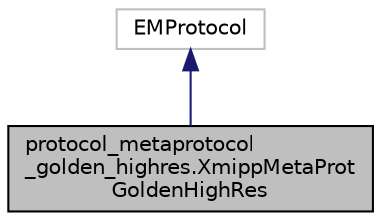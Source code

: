 digraph "protocol_metaprotocol_golden_highres.XmippMetaProtGoldenHighRes"
{
  edge [fontname="Helvetica",fontsize="10",labelfontname="Helvetica",labelfontsize="10"];
  node [fontname="Helvetica",fontsize="10",shape=record];
  Node2 [label="protocol_metaprotocol\l_golden_highres.XmippMetaProt\lGoldenHighRes",height=0.2,width=0.4,color="black", fillcolor="grey75", style="filled", fontcolor="black"];
  Node3 -> Node2 [dir="back",color="midnightblue",fontsize="10",style="solid",fontname="Helvetica"];
  Node3 [label="EMProtocol",height=0.2,width=0.4,color="grey75", fillcolor="white", style="filled"];
}
